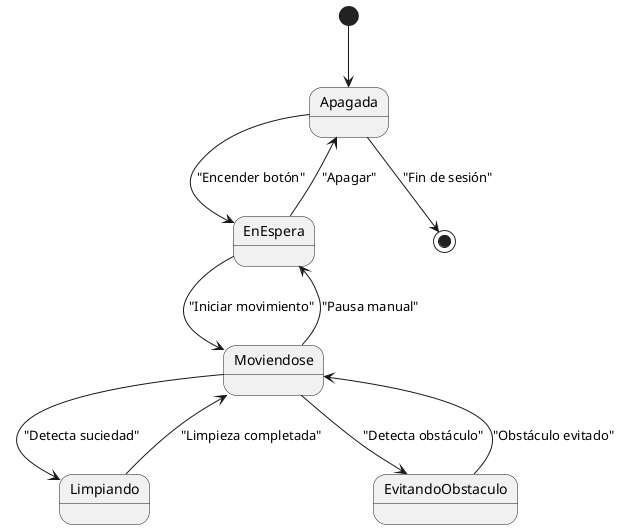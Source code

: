 @startuml
[*] --> Apagada

Apagada --> EnEspera : "Encender botón"
EnEspera --> Moviendose : "Iniciar movimiento"
Moviendose --> Limpiando : "Detecta suciedad"
Limpiando --> Moviendose : "Limpieza completada"
Moviendose --> EvitandoObstaculo : "Detecta obstáculo"
EvitandoObstaculo --> Moviendose : "Obstáculo evitado"
Moviendose --> EnEspera : "Pausa manual"
EnEspera --> Apagada : "Apagar"
Apagada --> [*] : "Fin de sesión"

@enduml


